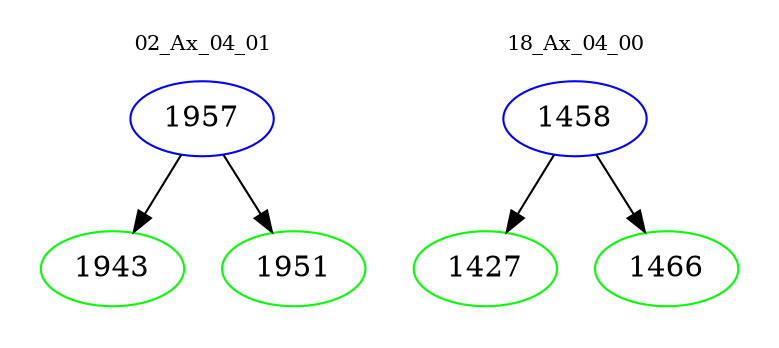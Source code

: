 digraph{
subgraph cluster_0 {
color = white
label = "02_Ax_04_01";
fontsize=10;
T0_1957 [label="1957", color="blue"]
T0_1957 -> T0_1943 [color="black"]
T0_1943 [label="1943", color="green"]
T0_1957 -> T0_1951 [color="black"]
T0_1951 [label="1951", color="green"]
}
subgraph cluster_1 {
color = white
label = "18_Ax_04_00";
fontsize=10;
T1_1458 [label="1458", color="blue"]
T1_1458 -> T1_1427 [color="black"]
T1_1427 [label="1427", color="green"]
T1_1458 -> T1_1466 [color="black"]
T1_1466 [label="1466", color="green"]
}
}
